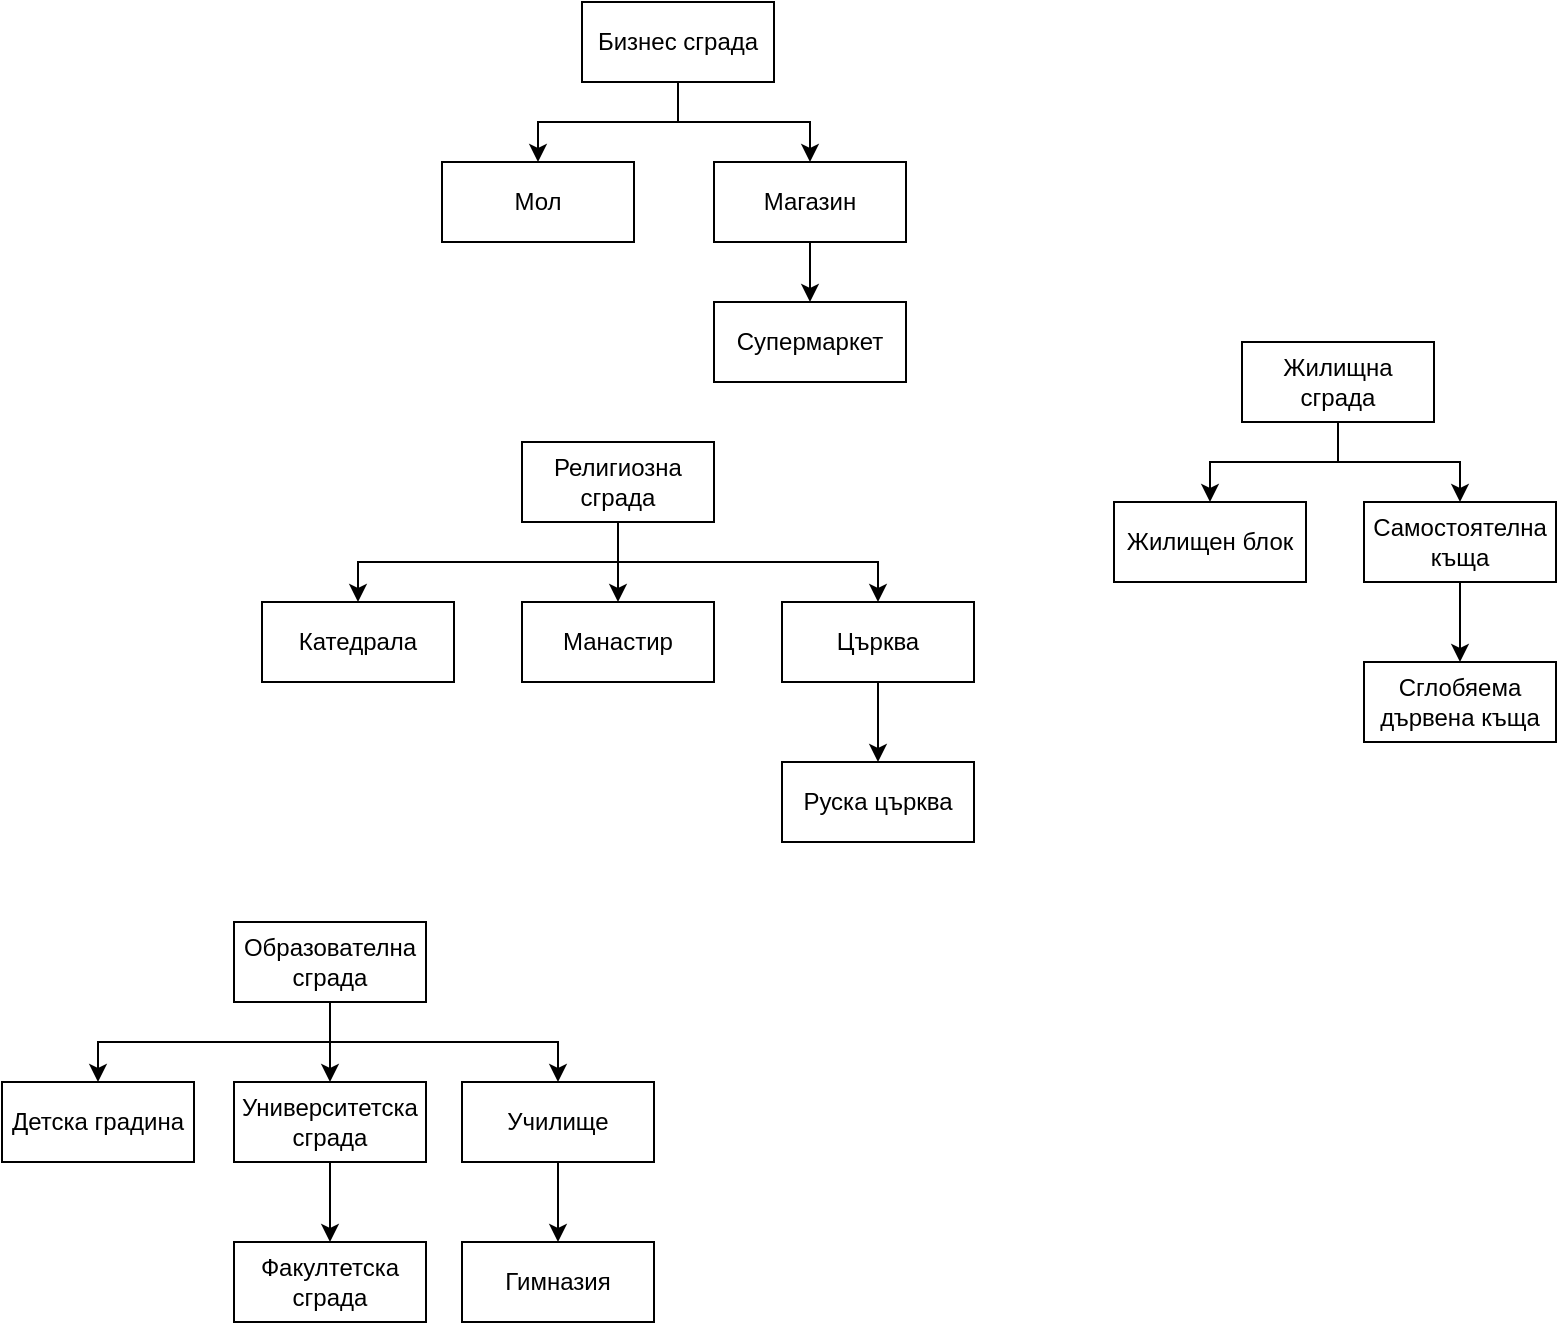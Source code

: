 <mxfile version="21.0.2" type="device"><diagram name="Страница-1" id="IOKIyQX6xt6b2871GsK2"><mxGraphModel dx="875" dy="451" grid="1" gridSize="10" guides="1" tooltips="1" connect="1" arrows="1" fold="1" page="1" pageScale="1" pageWidth="827" pageHeight="1169" math="0" shadow="0"><root><mxCell id="0"/><mxCell id="1" parent="0"/><mxCell id="pRqQRv9WoXU5qYkNTDZH-24" style="edgeStyle=orthogonalEdgeStyle;rounded=0;orthogonalLoop=1;jettySize=auto;html=1;" edge="1" parent="1" source="pRqQRv9WoXU5qYkNTDZH-1" target="pRqQRv9WoXU5qYkNTDZH-17"><mxGeometry relative="1" as="geometry"/></mxCell><mxCell id="pRqQRv9WoXU5qYkNTDZH-25" style="edgeStyle=orthogonalEdgeStyle;rounded=0;orthogonalLoop=1;jettySize=auto;html=1;exitX=0.5;exitY=1;exitDx=0;exitDy=0;entryX=0.5;entryY=0;entryDx=0;entryDy=0;" edge="1" parent="1" source="pRqQRv9WoXU5qYkNTDZH-1" target="pRqQRv9WoXU5qYkNTDZH-2"><mxGeometry relative="1" as="geometry"/></mxCell><mxCell id="pRqQRv9WoXU5qYkNTDZH-29" style="edgeStyle=orthogonalEdgeStyle;rounded=0;orthogonalLoop=1;jettySize=auto;html=1;exitX=0.5;exitY=1;exitDx=0;exitDy=0;entryX=0.5;entryY=0;entryDx=0;entryDy=0;" edge="1" parent="1" source="pRqQRv9WoXU5qYkNTDZH-1" target="pRqQRv9WoXU5qYkNTDZH-11"><mxGeometry relative="1" as="geometry"/></mxCell><mxCell id="pRqQRv9WoXU5qYkNTDZH-1" value="Образователна сграда" style="rounded=0;whiteSpace=wrap;html=1;" vertex="1" parent="1"><mxGeometry x="166" y="480" width="96" height="40" as="geometry"/></mxCell><mxCell id="pRqQRv9WoXU5qYkNTDZH-28" style="edgeStyle=orthogonalEdgeStyle;rounded=0;orthogonalLoop=1;jettySize=auto;html=1;entryX=0.5;entryY=0;entryDx=0;entryDy=0;" edge="1" parent="1" source="pRqQRv9WoXU5qYkNTDZH-2" target="pRqQRv9WoXU5qYkNTDZH-13"><mxGeometry relative="1" as="geometry"/></mxCell><mxCell id="pRqQRv9WoXU5qYkNTDZH-2" value="Училище" style="rounded=0;whiteSpace=wrap;html=1;" vertex="1" parent="1"><mxGeometry x="280" y="560" width="96" height="40" as="geometry"/></mxCell><mxCell id="pRqQRv9WoXU5qYkNTDZH-4" value="Жилищен блок" style="rounded=0;whiteSpace=wrap;html=1;" vertex="1" parent="1"><mxGeometry x="606" y="270" width="96" height="40" as="geometry"/></mxCell><mxCell id="pRqQRv9WoXU5qYkNTDZH-5" value="Руска църква" style="rounded=0;whiteSpace=wrap;html=1;" vertex="1" parent="1"><mxGeometry x="440" y="400" width="96" height="40" as="geometry"/></mxCell><mxCell id="pRqQRv9WoXU5qYkNTDZH-6" value="Сглобяема дървена къща" style="rounded=0;whiteSpace=wrap;html=1;" vertex="1" parent="1"><mxGeometry x="731" y="350" width="96" height="40" as="geometry"/></mxCell><mxCell id="pRqQRv9WoXU5qYkNTDZH-35" style="edgeStyle=orthogonalEdgeStyle;rounded=0;orthogonalLoop=1;jettySize=auto;html=1;exitX=0.5;exitY=1;exitDx=0;exitDy=0;" edge="1" parent="1" source="pRqQRv9WoXU5qYkNTDZH-7" target="pRqQRv9WoXU5qYkNTDZH-14"><mxGeometry relative="1" as="geometry"/></mxCell><mxCell id="pRqQRv9WoXU5qYkNTDZH-7" value="Магазин" style="rounded=0;whiteSpace=wrap;html=1;" vertex="1" parent="1"><mxGeometry x="406" y="100" width="96" height="40" as="geometry"/></mxCell><mxCell id="pRqQRv9WoXU5qYkNTDZH-30" style="edgeStyle=orthogonalEdgeStyle;rounded=0;orthogonalLoop=1;jettySize=auto;html=1;" edge="1" parent="1" source="pRqQRv9WoXU5qYkNTDZH-8" target="pRqQRv9WoXU5qYkNTDZH-4"><mxGeometry relative="1" as="geometry"/></mxCell><mxCell id="pRqQRv9WoXU5qYkNTDZH-31" style="edgeStyle=orthogonalEdgeStyle;rounded=0;orthogonalLoop=1;jettySize=auto;html=1;exitX=0.5;exitY=1;exitDx=0;exitDy=0;entryX=0.5;entryY=0;entryDx=0;entryDy=0;" edge="1" parent="1" source="pRqQRv9WoXU5qYkNTDZH-8" target="pRqQRv9WoXU5qYkNTDZH-19"><mxGeometry relative="1" as="geometry"/></mxCell><mxCell id="pRqQRv9WoXU5qYkNTDZH-8" value="Жилищна сграда" style="rounded=0;whiteSpace=wrap;html=1;" vertex="1" parent="1"><mxGeometry x="670" y="190" width="96" height="40" as="geometry"/></mxCell><mxCell id="pRqQRv9WoXU5qYkNTDZH-9" value="Мол" style="rounded=0;whiteSpace=wrap;html=1;" vertex="1" parent="1"><mxGeometry x="270" y="100" width="96" height="40" as="geometry"/></mxCell><mxCell id="pRqQRv9WoXU5qYkNTDZH-34" style="edgeStyle=orthogonalEdgeStyle;rounded=0;orthogonalLoop=1;jettySize=auto;html=1;exitX=0.5;exitY=1;exitDx=0;exitDy=0;entryX=0.5;entryY=0;entryDx=0;entryDy=0;" edge="1" parent="1" source="pRqQRv9WoXU5qYkNTDZH-10" target="pRqQRv9WoXU5qYkNTDZH-9"><mxGeometry relative="1" as="geometry"/></mxCell><mxCell id="pRqQRv9WoXU5qYkNTDZH-37" style="edgeStyle=orthogonalEdgeStyle;rounded=0;orthogonalLoop=1;jettySize=auto;html=1;entryX=0.5;entryY=0;entryDx=0;entryDy=0;" edge="1" parent="1" source="pRqQRv9WoXU5qYkNTDZH-10" target="pRqQRv9WoXU5qYkNTDZH-7"><mxGeometry relative="1" as="geometry"/></mxCell><mxCell id="pRqQRv9WoXU5qYkNTDZH-10" value="Бизнес сграда" style="rounded=0;whiteSpace=wrap;html=1;" vertex="1" parent="1"><mxGeometry x="340" y="20" width="96" height="40" as="geometry"/></mxCell><mxCell id="pRqQRv9WoXU5qYkNTDZH-11" value="Детска градина" style="rounded=0;whiteSpace=wrap;html=1;" vertex="1" parent="1"><mxGeometry x="50" y="560" width="96" height="40" as="geometry"/></mxCell><mxCell id="pRqQRv9WoXU5qYkNTDZH-12" value="Катедрала" style="rounded=0;whiteSpace=wrap;html=1;" vertex="1" parent="1"><mxGeometry x="180" y="320" width="96" height="40" as="geometry"/></mxCell><mxCell id="pRqQRv9WoXU5qYkNTDZH-13" value="Гимназия" style="rounded=0;whiteSpace=wrap;html=1;" vertex="1" parent="1"><mxGeometry x="280" y="640" width="96" height="40" as="geometry"/></mxCell><mxCell id="pRqQRv9WoXU5qYkNTDZH-14" value="Супермаркет" style="rounded=0;whiteSpace=wrap;html=1;" vertex="1" parent="1"><mxGeometry x="406" y="170" width="96" height="40" as="geometry"/></mxCell><mxCell id="pRqQRv9WoXU5qYkNTDZH-15" value="Манастир" style="rounded=0;whiteSpace=wrap;html=1;" vertex="1" parent="1"><mxGeometry x="310" y="320" width="96" height="40" as="geometry"/></mxCell><mxCell id="pRqQRv9WoXU5qYkNTDZH-23" style="edgeStyle=orthogonalEdgeStyle;rounded=0;orthogonalLoop=1;jettySize=auto;html=1;entryX=0.5;entryY=0;entryDx=0;entryDy=0;" edge="1" parent="1" source="pRqQRv9WoXU5qYkNTDZH-16" target="pRqQRv9WoXU5qYkNTDZH-5"><mxGeometry relative="1" as="geometry"/></mxCell><mxCell id="pRqQRv9WoXU5qYkNTDZH-16" value="Църква" style="rounded=0;whiteSpace=wrap;html=1;" vertex="1" parent="1"><mxGeometry x="440" y="320" width="96" height="40" as="geometry"/></mxCell><mxCell id="pRqQRv9WoXU5qYkNTDZH-27" style="edgeStyle=orthogonalEdgeStyle;rounded=0;orthogonalLoop=1;jettySize=auto;html=1;entryX=0.5;entryY=0;entryDx=0;entryDy=0;" edge="1" parent="1" source="pRqQRv9WoXU5qYkNTDZH-17" target="pRqQRv9WoXU5qYkNTDZH-20"><mxGeometry relative="1" as="geometry"/></mxCell><mxCell id="pRqQRv9WoXU5qYkNTDZH-17" value="Университетска сграда" style="rounded=0;whiteSpace=wrap;html=1;" vertex="1" parent="1"><mxGeometry x="166" y="560" width="96" height="40" as="geometry"/></mxCell><mxCell id="pRqQRv9WoXU5qYkNTDZH-21" style="edgeStyle=orthogonalEdgeStyle;rounded=0;orthogonalLoop=1;jettySize=auto;html=1;exitX=0.5;exitY=1;exitDx=0;exitDy=0;entryX=0.5;entryY=0;entryDx=0;entryDy=0;" edge="1" parent="1" source="pRqQRv9WoXU5qYkNTDZH-18" target="pRqQRv9WoXU5qYkNTDZH-16"><mxGeometry relative="1" as="geometry"/></mxCell><mxCell id="pRqQRv9WoXU5qYkNTDZH-22" style="edgeStyle=orthogonalEdgeStyle;rounded=0;orthogonalLoop=1;jettySize=auto;html=1;exitX=0.5;exitY=1;exitDx=0;exitDy=0;entryX=0.5;entryY=0;entryDx=0;entryDy=0;" edge="1" parent="1" source="pRqQRv9WoXU5qYkNTDZH-18" target="pRqQRv9WoXU5qYkNTDZH-15"><mxGeometry relative="1" as="geometry"/></mxCell><mxCell id="pRqQRv9WoXU5qYkNTDZH-36" style="edgeStyle=orthogonalEdgeStyle;rounded=0;orthogonalLoop=1;jettySize=auto;html=1;entryX=0.5;entryY=0;entryDx=0;entryDy=0;" edge="1" parent="1" source="pRqQRv9WoXU5qYkNTDZH-18" target="pRqQRv9WoXU5qYkNTDZH-12"><mxGeometry relative="1" as="geometry"><Array as="points"><mxPoint x="358" y="300"/><mxPoint x="228" y="300"/></Array></mxGeometry></mxCell><mxCell id="pRqQRv9WoXU5qYkNTDZH-18" value="Религиозна сграда" style="rounded=0;whiteSpace=wrap;html=1;" vertex="1" parent="1"><mxGeometry x="310" y="240" width="96" height="40" as="geometry"/></mxCell><mxCell id="pRqQRv9WoXU5qYkNTDZH-32" style="edgeStyle=orthogonalEdgeStyle;rounded=0;orthogonalLoop=1;jettySize=auto;html=1;entryX=0.5;entryY=0;entryDx=0;entryDy=0;" edge="1" parent="1" source="pRqQRv9WoXU5qYkNTDZH-19" target="pRqQRv9WoXU5qYkNTDZH-6"><mxGeometry relative="1" as="geometry"/></mxCell><mxCell id="pRqQRv9WoXU5qYkNTDZH-19" value="Самостоятелна къща" style="rounded=0;whiteSpace=wrap;html=1;" vertex="1" parent="1"><mxGeometry x="731" y="270" width="96" height="40" as="geometry"/></mxCell><mxCell id="pRqQRv9WoXU5qYkNTDZH-20" value="Факултетска сграда" style="rounded=0;whiteSpace=wrap;html=1;" vertex="1" parent="1"><mxGeometry x="166" y="640" width="96" height="40" as="geometry"/></mxCell></root></mxGraphModel></diagram></mxfile>
